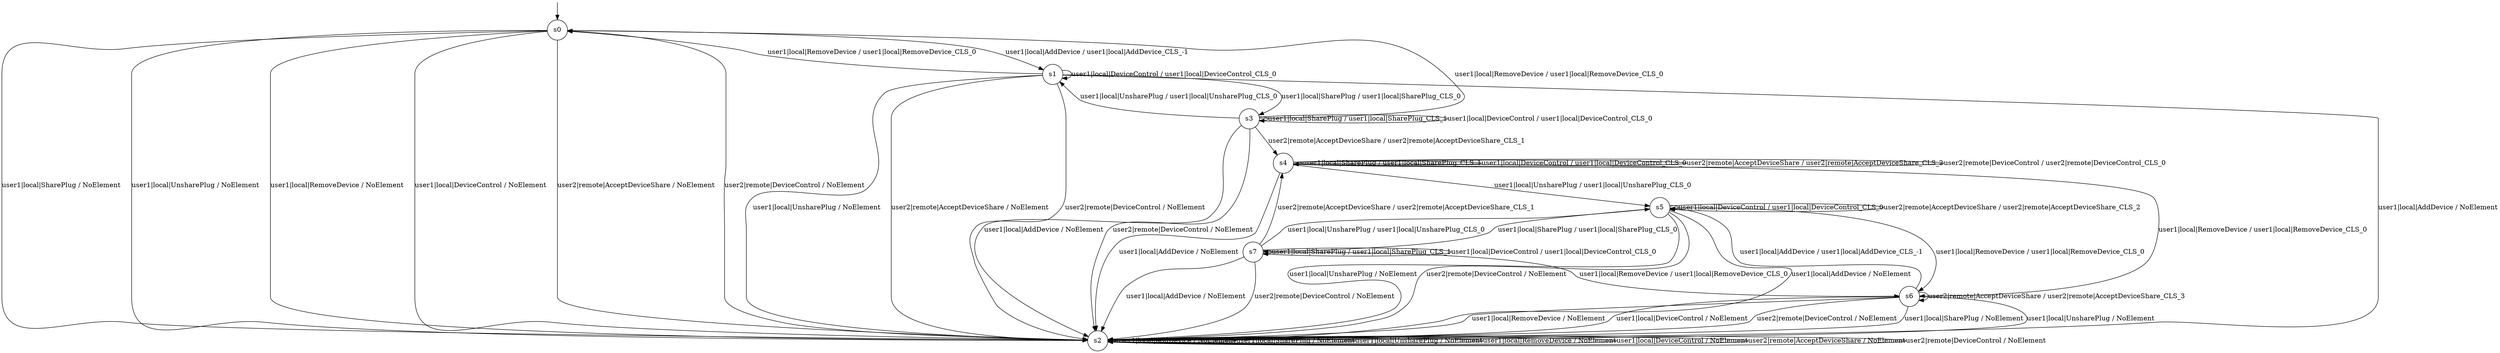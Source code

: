 digraph g {

	s0 [shape="circle" label="s0"];
	s1 [shape="circle" label="s1"];
	s2 [shape="circle" label="s2"];
	s3 [shape="circle" label="s3"];
	s4 [shape="circle" label="s4"];
	s5 [shape="circle" label="s5"];
	s6 [shape="circle" label="s6"];
	s7 [shape="circle" label="s7"];
	s0 -> s1 [label="user1|local|AddDevice / user1|local|AddDevice_CLS_-1"];
	s0 -> s2 [label="user1|local|SharePlug / NoElement"];
	s0 -> s2 [label="user1|local|UnsharePlug / NoElement"];
	s0 -> s2 [label="user1|local|RemoveDevice / NoElement"];
	s0 -> s2 [label="user1|local|DeviceControl / NoElement"];
	s0 -> s2 [label="user2|remote|AcceptDeviceShare / NoElement"];
	s0 -> s2 [label="user2|remote|DeviceControl / NoElement"];
	s1 -> s2 [label="user1|local|AddDevice / NoElement"];
	s1 -> s3 [label="user1|local|SharePlug / user1|local|SharePlug_CLS_0"];
	s1 -> s2 [label="user1|local|UnsharePlug / NoElement"];
	s1 -> s0 [label="user1|local|RemoveDevice / user1|local|RemoveDevice_CLS_0"];
	s1 -> s1 [label="user1|local|DeviceControl / user1|local|DeviceControl_CLS_0"];
	s1 -> s2 [label="user2|remote|AcceptDeviceShare / NoElement"];
	s1 -> s2 [label="user2|remote|DeviceControl / NoElement"];
	s2 -> s2 [label="user1|local|AddDevice / NoElement"];
	s2 -> s2 [label="user1|local|SharePlug / NoElement"];
	s2 -> s2 [label="user1|local|UnsharePlug / NoElement"];
	s2 -> s2 [label="user1|local|RemoveDevice / NoElement"];
	s2 -> s2 [label="user1|local|DeviceControl / NoElement"];
	s2 -> s2 [label="user2|remote|AcceptDeviceShare / NoElement"];
	s2 -> s2 [label="user2|remote|DeviceControl / NoElement"];
	s3 -> s2 [label="user1|local|AddDevice / NoElement"];
	s3 -> s3 [label="user1|local|SharePlug / user1|local|SharePlug_CLS_1"];
	s3 -> s1 [label="user1|local|UnsharePlug / user1|local|UnsharePlug_CLS_0"];
	s3 -> s0 [label="user1|local|RemoveDevice / user1|local|RemoveDevice_CLS_0"];
	s3 -> s3 [label="user1|local|DeviceControl / user1|local|DeviceControl_CLS_0"];
	s3 -> s4 [label="user2|remote|AcceptDeviceShare / user2|remote|AcceptDeviceShare_CLS_1"];
	s3 -> s2 [label="user2|remote|DeviceControl / NoElement"];
	s4 -> s2 [label="user1|local|AddDevice / NoElement"];
	s4 -> s4 [label="user1|local|SharePlug / user1|local|SharePlug_CLS_1"];
	s4 -> s5 [label="user1|local|UnsharePlug / user1|local|UnsharePlug_CLS_0"];
	s4 -> s6 [label="user1|local|RemoveDevice / user1|local|RemoveDevice_CLS_0"];
	s4 -> s4 [label="user1|local|DeviceControl / user1|local|DeviceControl_CLS_0"];
	s4 -> s4 [label="user2|remote|AcceptDeviceShare / user2|remote|AcceptDeviceShare_CLS_2"];
	s4 -> s4 [label="user2|remote|DeviceControl / user2|remote|DeviceControl_CLS_0"];
	s5 -> s2 [label="user1|local|AddDevice / NoElement"];
	s5 -> s7 [label="user1|local|SharePlug / user1|local|SharePlug_CLS_0"];
	s5 -> s2 [label="user1|local|UnsharePlug / NoElement"];
	s5 -> s6 [label="user1|local|RemoveDevice / user1|local|RemoveDevice_CLS_0"];
	s5 -> s5 [label="user1|local|DeviceControl / user1|local|DeviceControl_CLS_0"];
	s5 -> s5 [label="user2|remote|AcceptDeviceShare / user2|remote|AcceptDeviceShare_CLS_2"];
	s5 -> s2 [label="user2|remote|DeviceControl / NoElement"];
	s6 -> s5 [label="user1|local|AddDevice / user1|local|AddDevice_CLS_-1"];
	s6 -> s2 [label="user1|local|SharePlug / NoElement"];
	s6 -> s2 [label="user1|local|UnsharePlug / NoElement"];
	s6 -> s2 [label="user1|local|RemoveDevice / NoElement"];
	s6 -> s2 [label="user1|local|DeviceControl / NoElement"];
	s6 -> s6 [label="user2|remote|AcceptDeviceShare / user2|remote|AcceptDeviceShare_CLS_3"];
	s6 -> s2 [label="user2|remote|DeviceControl / NoElement"];
	s7 -> s2 [label="user1|local|AddDevice / NoElement"];
	s7 -> s7 [label="user1|local|SharePlug / user1|local|SharePlug_CLS_1"];
	s7 -> s5 [label="user1|local|UnsharePlug / user1|local|UnsharePlug_CLS_0"];
	s7 -> s6 [label="user1|local|RemoveDevice / user1|local|RemoveDevice_CLS_0"];
	s7 -> s7 [label="user1|local|DeviceControl / user1|local|DeviceControl_CLS_0"];
	s7 -> s4 [label="user2|remote|AcceptDeviceShare / user2|remote|AcceptDeviceShare_CLS_1"];
	s7 -> s2 [label="user2|remote|DeviceControl / NoElement"];

__start0 [label="" shape="none" width="0" height="0"];
__start0 -> s0;

}
